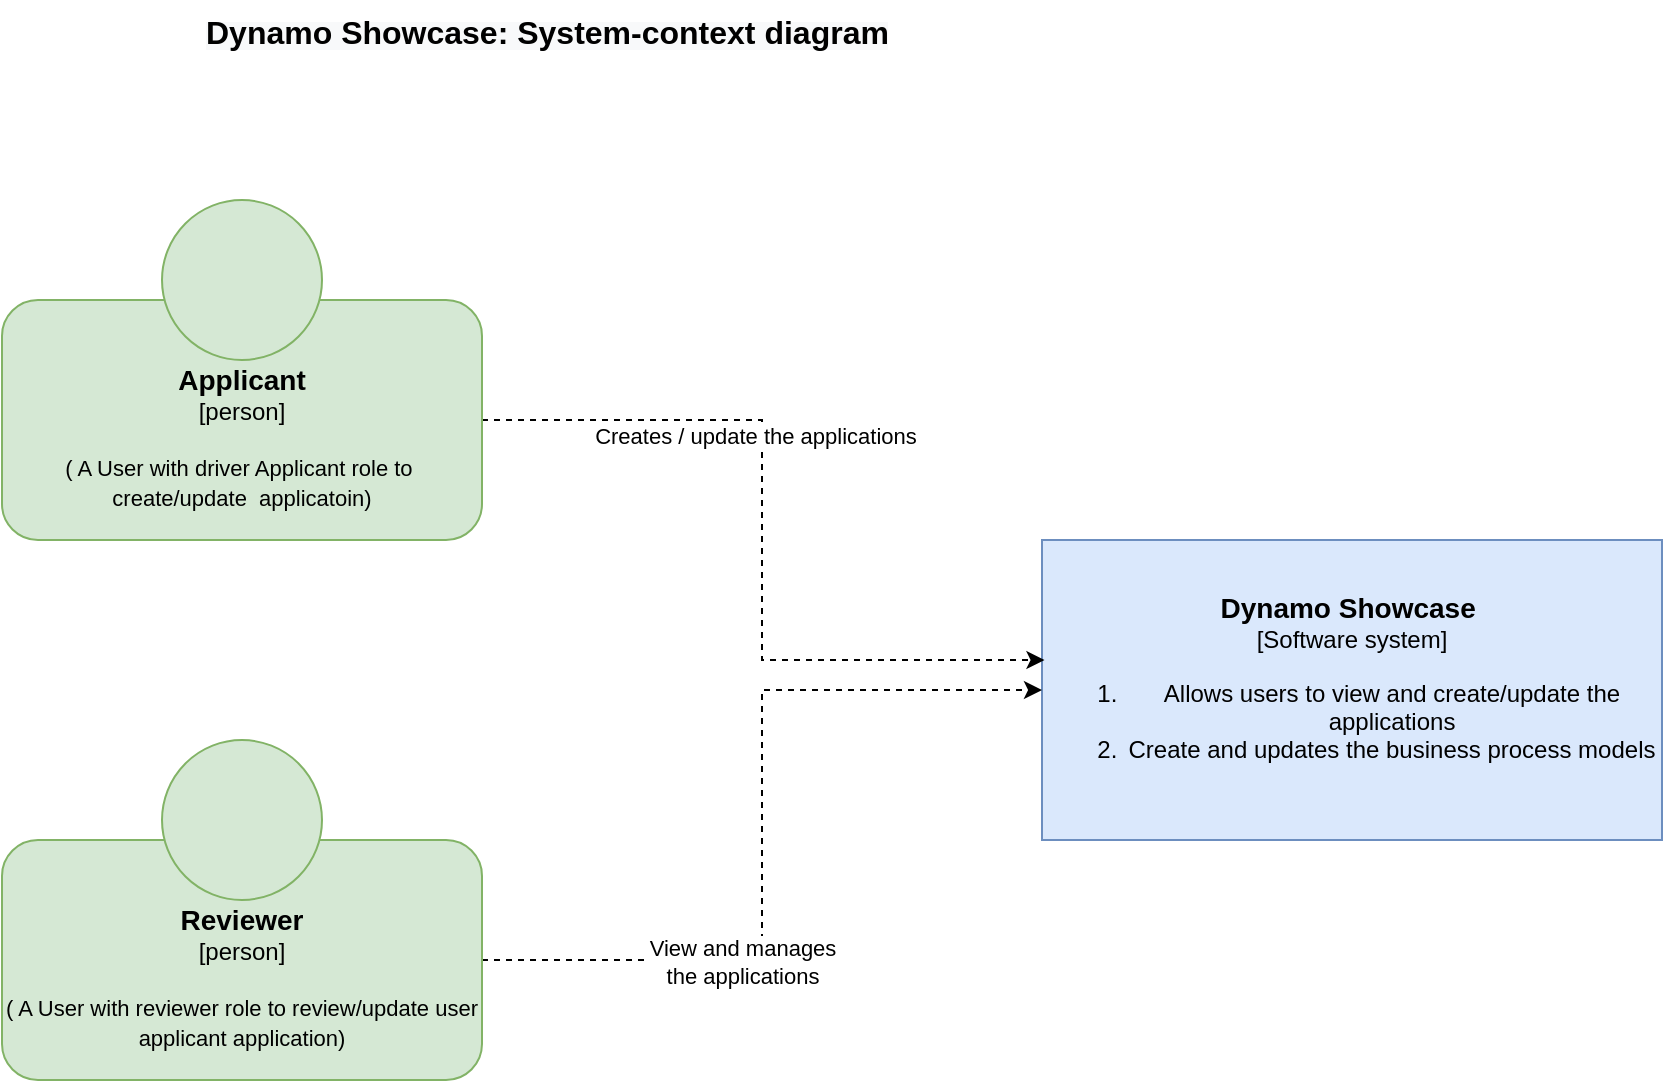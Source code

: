 <mxfile version="20.6.2" type="device" pages="6"><diagram id="1HvfpqggYURUB3akW_wZ" name="System-diagram"><mxGraphModel dx="2193" dy="841" grid="1" gridSize="10" guides="1" tooltips="1" connect="1" arrows="1" fold="1" page="1" pageScale="1" pageWidth="827" pageHeight="1169" math="0" shadow="0"><root><mxCell id="0"/><mxCell id="1" parent="0"/><mxCell id="qRAPQRK_VEBbZso7XaGZ-3" value="&lt;font style=&quot;font-size: 14px;&quot;&gt;&lt;b&gt;Dynamo Showcase&amp;nbsp;&lt;/b&gt;&lt;br&gt;&lt;/font&gt;[Software system]&lt;br&gt;&lt;ol&gt;&lt;li&gt;&lt;span style=&quot;background-color: initial;&quot;&gt;Allows users to view and create/update the applications&lt;/span&gt;&lt;/li&gt;&lt;li&gt;&lt;span style=&quot;background-color: initial;&quot;&gt;Create and updates the business process models&lt;/span&gt;&lt;/li&gt;&lt;/ol&gt;" style="rounded=0;whiteSpace=wrap;html=1;fillColor=#dae8fc;strokeColor=#6c8ebf;" parent="1" vertex="1"><mxGeometry x="280" y="300" width="310" height="150" as="geometry"/></mxCell><mxCell id="qRAPQRK_VEBbZso7XaGZ-5" style="edgeStyle=orthogonalEdgeStyle;rounded=0;orthogonalLoop=1;jettySize=auto;html=1;dashed=1;entryX=0.004;entryY=0.4;entryDx=0;entryDy=0;entryPerimeter=0;" parent="1" source="qRAPQRK_VEBbZso7XaGZ-7" target="qRAPQRK_VEBbZso7XaGZ-3" edge="1"><mxGeometry relative="1" as="geometry"><mxPoint x="130" y="240" as="targetPoint"/></mxGeometry></mxCell><mxCell id="qRAPQRK_VEBbZso7XaGZ-16" value="Creates / update the applications&amp;nbsp;" style="edgeLabel;html=1;align=center;verticalAlign=middle;resizable=0;points=[];" parent="qRAPQRK_VEBbZso7XaGZ-5" vertex="1" connectable="0"><mxGeometry x="-0.263" y="-2" relative="1" as="geometry"><mxPoint as="offset"/></mxGeometry></mxCell><mxCell id="qRAPQRK_VEBbZso7XaGZ-7" value="&lt;b style=&quot;font-size: 14px;&quot;&gt;&lt;br&gt;&lt;/b&gt;&lt;span style=&quot;font-size: 14px;&quot;&gt;&lt;b&gt;Applicant&lt;br&gt;&lt;/b&gt;&lt;/span&gt;[person]&lt;br&gt;&lt;br&gt;&lt;span style=&quot;font-size: 11px;&quot;&gt;( A User with driver Applicant role to&amp;nbsp; create/update&amp;nbsp; applicatoin)&lt;/span&gt;" style="rounded=1;whiteSpace=wrap;html=1;fillColor=#d5e8d4;strokeColor=#82b366;" parent="1" vertex="1"><mxGeometry x="-240" y="180" width="240" height="120" as="geometry"/></mxCell><mxCell id="qRAPQRK_VEBbZso7XaGZ-8" value="" style="ellipse;whiteSpace=wrap;html=1;aspect=fixed;fillColor=#d5e8d4;strokeColor=#82b366;" parent="1" vertex="1"><mxGeometry x="-160" y="130" width="80" height="80" as="geometry"/></mxCell><mxCell id="qRAPQRK_VEBbZso7XaGZ-14" style="edgeStyle=orthogonalEdgeStyle;rounded=0;orthogonalLoop=1;jettySize=auto;html=1;entryX=0;entryY=0.5;entryDx=0;entryDy=0;dashed=1;" parent="1" source="qRAPQRK_VEBbZso7XaGZ-9" target="qRAPQRK_VEBbZso7XaGZ-3" edge="1"><mxGeometry relative="1" as="geometry"/></mxCell><mxCell id="qRAPQRK_VEBbZso7XaGZ-15" value="View and manages&lt;br&gt;the applications" style="edgeLabel;html=1;align=center;verticalAlign=middle;resizable=0;points=[];" parent="qRAPQRK_VEBbZso7XaGZ-14" vertex="1" connectable="0"><mxGeometry x="-0.374" y="-1" relative="1" as="geometry"><mxPoint as="offset"/></mxGeometry></mxCell><mxCell id="qRAPQRK_VEBbZso7XaGZ-9" value="&lt;b style=&quot;font-size: 14px;&quot;&gt;&lt;br&gt;&lt;/b&gt;&lt;span style=&quot;font-size: 14px;&quot;&gt;&lt;b&gt;Reviewer&lt;br&gt;&lt;/b&gt;&lt;/span&gt;[person]&lt;br&gt;&lt;br&gt;&lt;span style=&quot;font-size: 11px;&quot;&gt;( A User with reviewer role to review/update user applicant application)&lt;/span&gt;" style="rounded=1;whiteSpace=wrap;html=1;fillColor=#d5e8d4;strokeColor=#82b366;" parent="1" vertex="1"><mxGeometry x="-240" y="450" width="240" height="120" as="geometry"/></mxCell><mxCell id="qRAPQRK_VEBbZso7XaGZ-10" value="" style="ellipse;whiteSpace=wrap;html=1;aspect=fixed;fillColor=#d5e8d4;strokeColor=#82b366;" parent="1" vertex="1"><mxGeometry x="-160" y="400" width="80" height="80" as="geometry"/></mxCell><mxCell id="W4lFDVPDhul_M1u9X3_A-1" value="&lt;b style=&quot;color: rgb(0, 0, 0); font-family: Helvetica; font-style: normal; font-variant-ligatures: normal; font-variant-caps: normal; letter-spacing: normal; orphans: 2; text-align: center; text-indent: 0px; text-transform: none; widows: 2; word-spacing: 0px; -webkit-text-stroke-width: 0px; background-color: rgb(248, 249, 250); text-decoration-thickness: initial; text-decoration-style: initial; text-decoration-color: initial;&quot;&gt;&lt;font style=&quot;font-size: 16px;&quot;&gt;Dynamo Showcase: System-context diagram&lt;/font&gt;&lt;/b&gt;" style="text;whiteSpace=wrap;html=1;" parent="1" vertex="1"><mxGeometry x="-140" y="30" width="430" height="60" as="geometry"/></mxCell></root></mxGraphModel></diagram><diagram id="5EBDJbtLzBNivyyLdLuU" name="container-diagram"><mxGraphModel dx="2193" dy="841" grid="1" gridSize="10" guides="1" tooltips="1" connect="1" arrows="1" fold="1" page="1" pageScale="1" pageWidth="827" pageHeight="1169" math="0" shadow="0"><root><mxCell id="0"/><mxCell id="1" parent="0"/><mxCell id="cVFx8qyMppqvvj5kJaJN-1" value="" style="rounded=0;whiteSpace=wrap;html=1;dashed=1;fontColor=#3399FF;" parent="1" vertex="1"><mxGeometry x="-271" y="400" width="761" height="690" as="geometry"/></mxCell><mxCell id="sIZOzydOeJjWj06Izv6R-11" style="rounded=0;orthogonalLoop=1;jettySize=auto;html=1;dashed=1;" parent="1" source="sIZOzydOeJjWj06Izv6R-1" target="sIZOzydOeJjWj06Izv6R-10" edge="1"><mxGeometry relative="1" as="geometry"/></mxCell><mxCell id="sIZOzydOeJjWj06Izv6R-1" value="&lt;b style=&quot;font-size: 14px;&quot;&gt;&lt;br&gt;&lt;/b&gt;&lt;span style=&quot;font-size: 14px;&quot;&gt;&lt;b&gt;Applicant&lt;br&gt;&lt;/b&gt;&lt;/span&gt;[person]&lt;br&gt;&lt;br&gt;&lt;span style=&quot;font-size: 11px;&quot;&gt;( A User with driver Applicant role to&amp;nbsp; create/update&amp;nbsp; applicatoin)&lt;/span&gt;" style="rounded=1;whiteSpace=wrap;html=1;fillColor=#d5e8d4;strokeColor=#82b366;" parent="1" vertex="1"><mxGeometry x="-240" y="180" width="240" height="120" as="geometry"/></mxCell><mxCell id="sIZOzydOeJjWj06Izv6R-2" value="" style="ellipse;whiteSpace=wrap;html=1;aspect=fixed;fillColor=#d5e8d4;strokeColor=#82b366;" parent="1" vertex="1"><mxGeometry x="-160" y="130" width="80" height="80" as="geometry"/></mxCell><mxCell id="sIZOzydOeJjWj06Izv6R-12" style="rounded=0;orthogonalLoop=1;jettySize=auto;html=1;dashed=1;" parent="1" source="sIZOzydOeJjWj06Izv6R-7" target="sIZOzydOeJjWj06Izv6R-10" edge="1"><mxGeometry relative="1" as="geometry"/></mxCell><mxCell id="sIZOzydOeJjWj06Izv6R-16" value="Visits dynamo showcase&lt;br style=&quot;border-color: var(--border-color);&quot;&gt;application using [HTTPS]" style="edgeLabel;html=1;align=center;verticalAlign=middle;resizable=0;points=[];" parent="sIZOzydOeJjWj06Izv6R-12" vertex="1" connectable="0"><mxGeometry x="-0.502" y="-3" relative="1" as="geometry"><mxPoint as="offset"/></mxGeometry></mxCell><mxCell id="sIZOzydOeJjWj06Izv6R-7" value="&lt;b style=&quot;font-size: 14px;&quot;&gt;&lt;br&gt;&lt;/b&gt;&lt;span style=&quot;font-size: 14px;&quot;&gt;&lt;b&gt;Reviewer&lt;br&gt;&lt;/b&gt;&lt;/span&gt;[person]&lt;br&gt;&lt;br&gt;&lt;span style=&quot;font-size: 11px;&quot;&gt;( A User with reviewer role to review/update user applicant application)&lt;/span&gt;" style="rounded=1;whiteSpace=wrap;html=1;fillColor=#d5e8d4;strokeColor=#82b366;" parent="1" vertex="1"><mxGeometry x="230" y="183" width="240" height="120" as="geometry"/></mxCell><mxCell id="sIZOzydOeJjWj06Izv6R-8" value="" style="ellipse;whiteSpace=wrap;html=1;aspect=fixed;fillColor=#d5e8d4;strokeColor=#82b366;" parent="1" vertex="1"><mxGeometry x="310" y="133" width="80" height="80" as="geometry"/></mxCell><mxCell id="sIZOzydOeJjWj06Izv6R-14" value="Makes API calls to&lt;br&gt;[JSON/HTTPS]" style="edgeStyle=none;rounded=0;orthogonalLoop=1;jettySize=auto;html=1;dashed=1;entryX=0.5;entryY=0;entryDx=0;entryDy=0;" parent="1" source="sIZOzydOeJjWj06Izv6R-10" target="sIZOzydOeJjWj06Izv6R-17" edge="1"><mxGeometry relative="1" as="geometry"><mxPoint x="124.667" y="670" as="targetPoint"/></mxGeometry></mxCell><mxCell id="sIZOzydOeJjWj06Izv6R-10" value="&lt;b&gt;&lt;font style=&quot;font-size: 14px;&quot;&gt;Single Page Application&lt;/font&gt;&lt;/b&gt;&lt;br&gt;&lt;font style=&quot;font-size: 10px;&quot;&gt;&lt;i&gt;[Container: JavaScript + React]&lt;/i&gt;&lt;br&gt;&lt;/font&gt;&lt;i&gt;&lt;font style=&quot;font-size: 11px;&quot;&gt;(Provides all of the application&lt;br&gt;features via web browser)&lt;/font&gt;&lt;/i&gt;" style="rounded=0;whiteSpace=wrap;html=1;fillColor=#dae8fc;strokeColor=#6c8ebf;" parent="1" vertex="1"><mxGeometry x="10" y="460" width="250" height="110" as="geometry"/></mxCell><mxCell id="sIZOzydOeJjWj06Izv6R-15" value="&lt;span style=&quot;border-color: var(--border-color);&quot;&gt;Visits dynamo showcase&lt;br style=&quot;border-color: var(--border-color);&quot;&gt;application using [HTTPS]&lt;/span&gt;" style="edgeLabel;html=1;align=center;verticalAlign=middle;resizable=0;points=[];" parent="1" vertex="1" connectable="0"><mxGeometry x="441" y="259" as="geometry"><mxPoint x="-466" y="85" as="offset"/></mxGeometry></mxCell><mxCell id="sIZOzydOeJjWj06Izv6R-17" value="&lt;font style=&quot;&quot;&gt;&lt;span style=&quot;font-size: 14px;&quot;&gt;&lt;b&gt;API Application&lt;br&gt;&lt;/b&gt;&lt;/span&gt;&lt;i style=&quot;font-size: 10px;&quot;&gt;[Container: Java + spring boot]&lt;/i&gt;&lt;br&gt;&lt;/font&gt;&lt;i&gt;&lt;font style=&quot;font-size: 11px;&quot;&gt;(Provides all of the dynamo showcase application&lt;br&gt;functionality via JSON/HTTPS API )&lt;/font&gt;&lt;/i&gt;" style="rounded=0;whiteSpace=wrap;html=1;fillColor=#dae8fc;strokeColor=#6c8ebf;" parent="1" vertex="1"><mxGeometry x="10" y="669" width="250" height="110" as="geometry"/></mxCell><mxCell id="sIZOzydOeJjWj06Izv6R-21" style="edgeStyle=orthogonalEdgeStyle;rounded=0;orthogonalLoop=1;jettySize=auto;html=1;dashed=1;dashPattern=8 8;fillColor=#dae8fc;strokeColor=#6c8ebf;exitX=0;exitY=0.5;exitDx=0;exitDy=0;" parent="1" source="sIZOzydOeJjWj06Izv6R-17" target="sIZOzydOeJjWj06Izv6R-23" edge="1"><mxGeometry relative="1" as="geometry"><mxPoint x="-20" y="730" as="sourcePoint"/></mxGeometry></mxCell><mxCell id="sIZOzydOeJjWj06Izv6R-22" value="&lt;i&gt;Read from &lt;br&gt;and writes to [TCP]&lt;/i&gt;" style="edgeLabel;html=1;align=center;verticalAlign=middle;resizable=0;points=[];" parent="sIZOzydOeJjWj06Izv6R-21" vertex="1" connectable="0"><mxGeometry x="-0.21" y="-2" relative="1" as="geometry"><mxPoint x="-3" y="10" as="offset"/></mxGeometry></mxCell><mxCell id="sIZOzydOeJjWj06Izv6R-23" value="&lt;font style=&quot;border-color: var(--border-color);&quot;&gt;&lt;span style=&quot;border-color: var(--border-color); font-size: 14px;&quot;&gt;&lt;b&gt;Database&lt;br&gt;&lt;/b&gt;&lt;/span&gt;&lt;i style=&quot;font-size: 10px; border-color: var(--border-color);&quot;&gt;[Container: SQL + PostgreSQL]&lt;/i&gt;&lt;br style=&quot;border-color: var(--border-color);&quot;&gt;&lt;/font&gt;&lt;i style=&quot;border-color: var(--border-color);&quot;&gt;&lt;font style=&quot;border-color: var(--border-color); font-size: 11px;&quot;&gt;(Stores all information in schema and tables)&lt;/font&gt;&lt;/i&gt;" style="shape=cylinder3;whiteSpace=wrap;html=1;boundedLbl=1;backgroundOutline=1;size=15;fillColor=#dae8fc;strokeColor=#6c8ebf;" parent="1" vertex="1"><mxGeometry x="-240" y="790" width="200" height="120" as="geometry"/></mxCell><mxCell id="LCa9O9kcXTY1HVdIRHVV-1" value="&lt;b&gt;&lt;font color=&quot;#3399ff&quot;&gt;Dynamo Showcase&lt;br&gt;[software system]&lt;/font&gt;&lt;br&gt;&lt;/b&gt;" style="text;html=1;strokeColor=none;fillColor=none;align=center;verticalAlign=middle;whiteSpace=wrap;rounded=0;dashed=1;" parent="1" vertex="1"><mxGeometry x="-230" y="1010" width="150" height="30" as="geometry"/></mxCell><mxCell id="m0SNxLg71aYuQ8x_ICBB-1" value="&lt;font style=&quot;font-size: 16px;&quot;&gt;&lt;b style=&quot;text-align: center;&quot;&gt;&lt;font style=&quot;font-size: 16px;&quot;&gt;Dynamo Showcase&lt;/font&gt;&lt;/b&gt;: &lt;b&gt;Component diagram&lt;/b&gt;&lt;/font&gt;" style="text;whiteSpace=wrap;html=1;" parent="1" vertex="1"><mxGeometry x="-760" y="90" width="410" height="40" as="geometry"/></mxCell></root></mxGraphModel></diagram><diagram id="LmldbbCY2R6h7YKR83Fj" name="container-diagram - Camunda"><mxGraphModel dx="1366" dy="841" grid="1" gridSize="10" guides="1" tooltips="1" connect="1" arrows="1" fold="1" page="1" pageScale="1" pageWidth="827" pageHeight="1169" math="0" shadow="0"><root><mxCell id="0"/><mxCell id="1" parent="0"/><mxCell id="1Ur9eIIYG2nOKovBGh5a-1" value="" style="rounded=0;whiteSpace=wrap;html=1;dashed=1;fontColor=#3399FF;" parent="1" vertex="1"><mxGeometry x="70" y="330" width="1190" height="1000" as="geometry"/></mxCell><mxCell id="1Ur9eIIYG2nOKovBGh5a-8" value="&lt;b&gt;&lt;font color=&quot;#3399ff&quot;&gt;Camunda Platform&amp;nbsp;&lt;br&gt;[software system]&lt;/font&gt;&lt;br&gt;&lt;/b&gt;" style="text;html=1;strokeColor=none;fillColor=none;align=center;verticalAlign=middle;whiteSpace=wrap;rounded=0;dashed=1;" parent="1" vertex="1"><mxGeometry x="50" y="1190" width="150" height="30" as="geometry"/></mxCell><object placeholders="1" c4Name="Zeebe" c4Type="Container" c4Technology="e.g. SpringBoot, ElasticSearch, etc." c4Description="Description of container role/responsibility." label="&lt;font style=&quot;font-size: 16px&quot;&gt;&lt;b&gt;%c4Name%&lt;/b&gt;&lt;/font&gt;&lt;div&gt;[%c4Type%: %c4Technology%]&lt;/div&gt;&lt;br&gt;&lt;div&gt;&lt;font style=&quot;font-size: 11px&quot;&gt;&lt;font color=&quot;#E6E6E6&quot;&gt;%c4Description%&lt;/font&gt;&lt;/div&gt;" id="lFmM8lvMKuTvPgkRlEI2-1"><mxCell style="rounded=1;whiteSpace=wrap;html=1;fontSize=11;labelBackgroundColor=none;fillColor=#23A2D9;fontColor=#ffffff;align=center;arcSize=10;strokeColor=#0E7DAD;metaEdit=1;resizable=0;points=[[0.25,0,0],[0.5,0,0],[0.75,0,0],[1,0.25,0],[1,0.5,0],[1,0.75,0],[0.75,1,0],[0.5,1,0],[0.25,1,0],[0,0.75,0],[0,0.5,0],[0,0.25,0]];" parent="1" vertex="1"><mxGeometry x="480" y="380" width="240" height="120" as="geometry"/></mxCell></object><mxCell id="lFmM8lvMKuTvPgkRlEI2-9" value="" style="edgeStyle=orthogonalEdgeStyle;rounded=0;orthogonalLoop=1;jettySize=auto;html=1;" parent="1" source="lFmM8lvMKuTvPgkRlEI2-1" target="lFmM8lvMKuTvPgkRlEI2-2" edge="1"><mxGeometry relative="1" as="geometry"/></mxCell><object placeholders="1" c4Name="Elastic Search" c4Type="Container" c4Technology="eg: ElasticSearch" c4Description="Description of container role/responsibility." label="&lt;font style=&quot;font-size: 16px&quot;&gt;&lt;b&gt;%c4Name%&lt;/b&gt;&lt;/font&gt;&lt;div&gt;[%c4Type%: %c4Technology%]&lt;/div&gt;&lt;br&gt;&lt;div&gt;&lt;font style=&quot;font-size: 11px&quot;&gt;&lt;font color=&quot;#E6E6E6&quot;&gt;%c4Description%&lt;/font&gt;&lt;/div&gt;" id="lFmM8lvMKuTvPgkRlEI2-2"><mxCell style="rounded=1;whiteSpace=wrap;html=1;fontSize=11;labelBackgroundColor=none;fillColor=#23A2D9;fontColor=#ffffff;align=center;arcSize=10;strokeColor=#0E7DAD;metaEdit=1;resizable=0;points=[[0.25,0,0],[0.5,0,0],[0.75,0,0],[1,0.25,0],[1,0.5,0],[1,0.75,0],[0.75,1,0],[0.5,1,0],[0.25,1,0],[0,0.75,0],[0,0.5,0],[0,0.25,0]];" parent="1" vertex="1"><mxGeometry x="480" y="570" width="240" height="120" as="geometry"/></mxCell></object><mxCell id="lFmM8lvMKuTvPgkRlEI2-10" style="edgeStyle=orthogonalEdgeStyle;rounded=0;orthogonalLoop=1;jettySize=auto;html=1;" parent="1" source="lFmM8lvMKuTvPgkRlEI2-3" target="lFmM8lvMKuTvPgkRlEI2-2" edge="1"><mxGeometry relative="1" as="geometry"><Array as="points"><mxPoint x="430" y="810"/><mxPoint x="430" y="630"/></Array></mxGeometry></mxCell><mxCell id="lFmM8lvMKuTvPgkRlEI2-19" style="edgeStyle=orthogonalEdgeStyle;rounded=0;orthogonalLoop=1;jettySize=auto;html=1;dashed=1;" parent="1" source="lFmM8lvMKuTvPgkRlEI2-3" target="lFmM8lvMKuTvPgkRlEI2-7" edge="1"><mxGeometry relative="1" as="geometry"><Array as="points"><mxPoint x="194" y="1010"/><mxPoint x="600" y="1010"/></Array></mxGeometry></mxCell><object placeholders="1" c4Name="Operate" c4Type="Container" c4Technology="Spring Boot" c4Description="Description of container role/responsibility." label="&lt;font style=&quot;font-size: 16px&quot;&gt;&lt;b&gt;%c4Name%&lt;/b&gt;&lt;/font&gt;&lt;div&gt;[%c4Type%: %c4Technology%]&lt;/div&gt;&lt;br&gt;&lt;div&gt;&lt;font style=&quot;font-size: 11px&quot;&gt;&lt;font color=&quot;#E6E6E6&quot;&gt;%c4Description%&lt;/font&gt;&lt;/div&gt;" id="lFmM8lvMKuTvPgkRlEI2-3"><mxCell style="rounded=1;whiteSpace=wrap;html=1;fontSize=11;labelBackgroundColor=none;fillColor=#23A2D9;fontColor=#ffffff;align=center;arcSize=10;strokeColor=#0E7DAD;metaEdit=1;resizable=0;points=[[0.25,0,0],[0.5,0,0],[0.75,0,0],[1,0.25,0],[1,0.5,0],[1,0.75,0],[0.75,1,0],[0.5,1,0],[0.25,1,0],[0,0.75,0],[0,0.5,0],[0,0.25,0]];" parent="1" vertex="1"><mxGeometry x="74" y="750" width="240" height="120" as="geometry"/></mxCell></object><mxCell id="lFmM8lvMKuTvPgkRlEI2-11" value="" style="edgeStyle=orthogonalEdgeStyle;rounded=0;orthogonalLoop=1;jettySize=auto;html=1;" parent="1" source="lFmM8lvMKuTvPgkRlEI2-4" target="lFmM8lvMKuTvPgkRlEI2-2" edge="1"><mxGeometry relative="1" as="geometry"/></mxCell><mxCell id="lFmM8lvMKuTvPgkRlEI2-21" style="edgeStyle=orthogonalEdgeStyle;rounded=0;orthogonalLoop=1;jettySize=auto;html=1;dashed=1;" parent="1" source="lFmM8lvMKuTvPgkRlEI2-4" target="lFmM8lvMKuTvPgkRlEI2-7" edge="1"><mxGeometry relative="1" as="geometry"/></mxCell><object placeholders="1" c4Name="Tasklist" c4Type="Container" c4Technology="Spring Boot" c4Description="Description of container role/responsibility." label="&lt;font style=&quot;font-size: 16px&quot;&gt;&lt;b&gt;%c4Name%&lt;/b&gt;&lt;/font&gt;&lt;div&gt;[%c4Type%: %c4Technology%]&lt;/div&gt;&lt;br&gt;&lt;div&gt;&lt;font style=&quot;font-size: 11px&quot;&gt;&lt;font color=&quot;#E6E6E6&quot;&gt;%c4Description%&lt;/font&gt;&lt;/div&gt;" id="lFmM8lvMKuTvPgkRlEI2-4"><mxCell style="rounded=1;whiteSpace=wrap;html=1;fontSize=11;labelBackgroundColor=none;fillColor=#23A2D9;fontColor=#ffffff;align=center;arcSize=10;strokeColor=#0E7DAD;metaEdit=1;resizable=0;points=[[0.25,0,0],[0.5,0,0],[0.75,0,0],[1,0.25,0],[1,0.5,0],[1,0.75,0],[0.75,1,0],[0.5,1,0],[0.25,1,0],[0,0.75,0],[0,0.5,0],[0,0.25,0]];" parent="1" vertex="1"><mxGeometry x="480" y="750" width="240" height="120" as="geometry"/></mxCell></object><mxCell id="lFmM8lvMKuTvPgkRlEI2-12" style="edgeStyle=orthogonalEdgeStyle;rounded=0;orthogonalLoop=1;jettySize=auto;html=1;entryX=1;entryY=0.5;entryDx=0;entryDy=0;entryPerimeter=0;" parent="1" source="lFmM8lvMKuTvPgkRlEI2-5" target="lFmM8lvMKuTvPgkRlEI2-2" edge="1"><mxGeometry relative="1" as="geometry"/></mxCell><mxCell id="lFmM8lvMKuTvPgkRlEI2-25" style="edgeStyle=orthogonalEdgeStyle;rounded=0;orthogonalLoop=1;jettySize=auto;html=1;dashed=1;" parent="1" source="lFmM8lvMKuTvPgkRlEI2-5" target="lFmM8lvMKuTvPgkRlEI2-7" edge="1"><mxGeometry relative="1" as="geometry"><mxPoint x="600" y="1040" as="targetPoint"/><Array as="points"><mxPoint x="1030" y="1010"/><mxPoint x="600" y="1010"/></Array></mxGeometry></mxCell><object placeholders="1" c4Name="Optimize" c4Type="Container" c4Technology="Spring Boot" c4Description="Description of container role/responsibility." label="&lt;font style=&quot;font-size: 16px&quot;&gt;&lt;b&gt;%c4Name%&lt;/b&gt;&lt;/font&gt;&lt;div&gt;[%c4Type%: %c4Technology%]&lt;/div&gt;&lt;br&gt;&lt;div&gt;&lt;font style=&quot;font-size: 11px&quot;&gt;&lt;font color=&quot;#E6E6E6&quot;&gt;%c4Description%&lt;/font&gt;&lt;/div&gt;" id="lFmM8lvMKuTvPgkRlEI2-5"><mxCell style="rounded=1;whiteSpace=wrap;html=1;fontSize=11;labelBackgroundColor=none;fillColor=#23A2D9;fontColor=#ffffff;align=center;arcSize=10;strokeColor=#0E7DAD;metaEdit=1;resizable=0;points=[[0.25,0,0],[0.5,0,0],[0.75,0,0],[1,0.25,0],[1,0.5,0],[1,0.75,0],[0.75,1,0],[0.5,1,0],[0.25,1,0],[0,0.75,0],[0,0.5,0],[0,0.25,0]];" parent="1" vertex="1"><mxGeometry x="910" y="750" width="240" height="120" as="geometry"/></mxCell></object><mxCell id="lFmM8lvMKuTvPgkRlEI2-18" value="" style="edgeStyle=orthogonalEdgeStyle;rounded=0;orthogonalLoop=1;jettySize=auto;html=1;dashed=1;" parent="1" source="lFmM8lvMKuTvPgkRlEI2-6" target="lFmM8lvMKuTvPgkRlEI2-7" edge="1"><mxGeometry relative="1" as="geometry"/></mxCell><object placeholders="1" c4Name="Identity" c4Type="Container" c4Technology="spring Boot,Keycloak" c4Description="Description of container role/responsibility." label="&lt;font style=&quot;font-size: 16px&quot;&gt;&lt;b&gt;%c4Name%&lt;/b&gt;&lt;/font&gt;&lt;div&gt;[%c4Type%: %c4Technology%]&lt;/div&gt;&lt;br&gt;&lt;div&gt;&lt;font style=&quot;font-size: 11px&quot;&gt;&lt;font color=&quot;#E6E6E6&quot;&gt;%c4Description%&lt;/font&gt;&lt;/div&gt;" id="lFmM8lvMKuTvPgkRlEI2-6"><mxCell style="rounded=1;whiteSpace=wrap;html=1;fontSize=11;labelBackgroundColor=none;fillColor=#23A2D9;fontColor=#ffffff;align=center;arcSize=10;strokeColor=#0E7DAD;metaEdit=1;resizable=0;points=[[0.25,0,0],[0.5,0,0],[0.75,0,0],[1,0.25,0],[1,0.5,0],[1,0.75,0],[0.75,1,0],[0.5,1,0],[0.25,1,0],[0,0.75,0],[0,0.5,0],[0,0.25,0]];" parent="1" vertex="1"><mxGeometry x="180" y="1110" width="240" height="120" as="geometry"/></mxCell></object><mxCell id="lFmM8lvMKuTvPgkRlEI2-16" style="edgeStyle=orthogonalEdgeStyle;rounded=0;orthogonalLoop=1;jettySize=auto;html=1;dashed=1;" parent="1" source="lFmM8lvMKuTvPgkRlEI2-7" target="lFmM8lvMKuTvPgkRlEI2-15" edge="1"><mxGeometry relative="1" as="geometry"><Array as="points"><mxPoint x="800" y="1170"/><mxPoint x="800" y="1140"/></Array></mxGeometry></mxCell><object placeholders="1" c4Name="Keycloak" c4Type="Container" c4Technology="e.g. SpringBoot, ElasticSearch, etc." c4Description="Description of container role/responsibility." label="&lt;font style=&quot;font-size: 16px&quot;&gt;&lt;b&gt;%c4Name%&lt;/b&gt;&lt;/font&gt;&lt;div&gt;[%c4Type%: %c4Technology%]&lt;/div&gt;&lt;br&gt;&lt;div&gt;&lt;font style=&quot;font-size: 11px&quot;&gt;&lt;font color=&quot;#E6E6E6&quot;&gt;%c4Description%&lt;/font&gt;&lt;/div&gt;" id="lFmM8lvMKuTvPgkRlEI2-7"><mxCell style="rounded=1;whiteSpace=wrap;html=1;fontSize=11;labelBackgroundColor=none;fillColor=#23A2D9;fontColor=#ffffff;align=center;arcSize=10;strokeColor=#0E7DAD;metaEdit=1;resizable=0;points=[[0.25,0,0],[0.5,0,0],[0.75,0,0],[1,0.25,0],[1,0.5,0],[1,0.75,0],[0.75,1,0],[0.5,1,0],[0.25,1,0],[0,0.75,0],[0,0.5,0],[0,0.25,0]];" parent="1" vertex="1"><mxGeometry x="480" y="1110" width="240" height="120" as="geometry"/></mxCell></object><object placeholders="1" c4Type="keycloak Postgres" c4Container="Container" c4Technology="Postgres" c4Description="Description of storage type container role/responsibility." label="&lt;font style=&quot;font-size: 16px&quot;&gt;&lt;b&gt;%c4Type%&lt;/b&gt;&lt;/font&gt;&lt;div&gt;[%c4Container%:&amp;nbsp;%c4Technology%]&lt;/div&gt;&lt;br&gt;&lt;div&gt;&lt;font style=&quot;font-size: 11px&quot;&gt;&lt;font color=&quot;#E6E6E6&quot;&gt;%c4Description%&lt;/font&gt;&lt;/div&gt;" id="lFmM8lvMKuTvPgkRlEI2-15"><mxCell style="shape=cylinder3;size=15;whiteSpace=wrap;html=1;boundedLbl=1;rounded=0;labelBackgroundColor=none;fillColor=#23A2D9;fontSize=12;fontColor=#ffffff;align=center;strokeColor=#0E7DAD;metaEdit=1;points=[[0.5,0,0],[1,0.25,0],[1,0.5,0],[1,0.75,0],[0.5,1,0],[0,0.75,0],[0,0.5,0],[0,0.25,0]];resizable=0;" parent="1" vertex="1"><mxGeometry x="880" y="1080" width="240" height="120" as="geometry"/></mxCell></object></root></mxGraphModel></diagram><diagram id="-GjvCcMXrvFlfAiUvEF2" name="component-diagram"><mxGraphModel dx="1607" dy="989" grid="1" gridSize="10" guides="1" tooltips="1" connect="1" arrows="1" fold="1" page="1" pageScale="1" pageWidth="827" pageHeight="1169" math="0" shadow="0"><root><mxCell id="0"/><mxCell id="1" parent="0"/><mxCell id="8kIk8alEfoR68LGkcAUY-2" value="" style="rounded=0;whiteSpace=wrap;html=1;dashed=1;fontColor=#3399FF;" parent="1" vertex="1"><mxGeometry x="140" y="310" width="1290" height="980" as="geometry"/></mxCell><mxCell id="98XlKiCWfhImHC5MVRIb-2" value="" style="edgeStyle=none;rounded=0;orthogonalLoop=1;jettySize=auto;html=1;dashed=1;fontColor=#3399FF;exitX=0.5;exitY=1;exitDx=0;exitDy=0;" parent="1" source="8kIk8alEfoR68LGkcAUY-1" target="8oyX9muJpqVUKg5JuvBj-1" edge="1"><mxGeometry relative="1" as="geometry"><mxPoint x="400" y="180" as="sourcePoint"/><mxPoint x="650" y="330" as="targetPoint"/></mxGeometry></mxCell><mxCell id="8kIk8alEfoR68LGkcAUY-1" value="&lt;b&gt;&lt;font style=&quot;font-size: 14px;&quot;&gt;Single Page Application&lt;/font&gt;&lt;/b&gt;&lt;br&gt;&lt;font style=&quot;font-size: 10px;&quot;&gt;&lt;i&gt;[Container: JavaScript + React]&lt;/i&gt;&lt;br&gt;&lt;/font&gt;&lt;i&gt;&lt;font style=&quot;font-size: 11px;&quot;&gt;(Provides all of the application&lt;br&gt;features via web browser)&lt;/font&gt;&lt;/i&gt;" style="rounded=0;whiteSpace=wrap;html=1;fillColor=#dae8fc;strokeColor=#6c8ebf;" parent="1" vertex="1"><mxGeometry x="625" y="80" width="250" height="110" as="geometry"/></mxCell><mxCell id="98XlKiCWfhImHC5MVRIb-7" style="edgeStyle=none;rounded=0;orthogonalLoop=1;jettySize=auto;html=1;entryX=0.75;entryY=0;entryDx=0;entryDy=0;dashed=1;fontColor=#3399FF;" parent="1" source="8oyX9muJpqVUKg5JuvBj-1" target="98XlKiCWfhImHC5MVRIb-4" edge="1"><mxGeometry relative="1" as="geometry"/></mxCell><mxCell id="98XlKiCWfhImHC5MVRIb-8" style="edgeStyle=none;rounded=0;orthogonalLoop=1;jettySize=auto;html=1;dashed=1;fontColor=#3399FF;" parent="1" source="8oyX9muJpqVUKg5JuvBj-1" target="98XlKiCWfhImHC5MVRIb-5" edge="1"><mxGeometry relative="1" as="geometry"/></mxCell><mxCell id="8oyX9muJpqVUKg5JuvBj-1" value="&lt;font style=&quot;&quot;&gt;&lt;span style=&quot;font-size: 14px;&quot;&gt;&lt;b&gt;Bootstrap Application&lt;br&gt;&lt;/b&gt;&lt;/span&gt;[Component&amp;nbsp;: Spring application]&lt;br style=&quot;border-color: var(--border-color);&quot;&gt;&lt;/font&gt;&lt;font style=&quot;font-size: 12px;&quot;&gt;&lt;br&gt;Bootstraps BFFs and libraries&lt;br&gt;into a single application&lt;/font&gt;" style="rounded=0;whiteSpace=wrap;html=1;fillColor=#fad9d5;strokeColor=#ae4132;" parent="1" vertex="1"><mxGeometry x="630" y="340" width="240" height="110" as="geometry"/></mxCell><mxCell id="98XlKiCWfhImHC5MVRIb-1" value="&lt;font style=&quot;border-color: var(--border-color);&quot;&gt;&lt;span style=&quot;border-color: var(--border-color); font-size: 14px;&quot;&gt;&lt;b&gt;Database&lt;br&gt;&lt;/b&gt;&lt;/span&gt;&lt;i style=&quot;font-size: 10px; border-color: var(--border-color);&quot;&gt;[Container: SQL + PostgreSQL]&lt;/i&gt;&lt;br style=&quot;border-color: var(--border-color);&quot;&gt;&lt;/font&gt;&lt;i style=&quot;border-color: var(--border-color);&quot;&gt;&lt;font style=&quot;border-color: var(--border-color); font-size: 11px;&quot;&gt;(Stores all information in schema and tables)&lt;/font&gt;&lt;/i&gt;" style="shape=cylinder3;whiteSpace=wrap;html=1;boundedLbl=1;backgroundOutline=1;size=15;fillColor=#dae8fc;strokeColor=#6c8ebf;" parent="1" vertex="1"><mxGeometry x="730" y="1420" width="200" height="120" as="geometry"/></mxCell><mxCell id="98XlKiCWfhImHC5MVRIb-3" value="Makes API calls to" style="edgeLabel;html=1;align=center;verticalAlign=middle;resizable=0;points=[];" parent="1" vertex="1" connectable="0"><mxGeometry x="740" y="230" as="geometry"/></mxCell><mxCell id="98XlKiCWfhImHC5MVRIb-4" value="&lt;font style=&quot;&quot;&gt;&lt;font style=&quot;border-color: var(--border-color);&quot;&gt;&lt;span style=&quot;border-color: var(--border-color);&quot;&gt;&lt;span style=&quot;font-size: 14px;&quot;&gt;&lt;b&gt;Applicant Application Controller&lt;br&gt;&lt;/b&gt;&lt;/span&gt;[Component: Java Library]&lt;br&gt;&lt;/span&gt;&lt;br style=&quot;border-color: var(--border-color);&quot;&gt;&lt;/font&gt;&lt;span style=&quot;border-color: var(--border-color);&quot;&gt;&lt;font style=&quot;border-color: var(--border-color); font-size: 12px;&quot;&gt;Exposes endpoints for &lt;br&gt;applicant web application&lt;/font&gt;&lt;/span&gt;&lt;br&gt;&lt;/font&gt;" style="rounded=0;whiteSpace=wrap;html=1;fillColor=#f8cecc;strokeColor=#b85450;" parent="1" vertex="1"><mxGeometry x="294" y="450" width="240" height="110" as="geometry"/></mxCell><mxCell id="98XlKiCWfhImHC5MVRIb-5" value="&lt;font style=&quot;&quot;&gt;&lt;font style=&quot;border-color: var(--border-color);&quot;&gt;&lt;span style=&quot;border-color: var(--border-color);&quot;&gt;&lt;span style=&quot;font-size: 14px;&quot;&gt;&lt;b&gt;Reviewer Application Controller&lt;br&gt;&lt;/b&gt;&lt;/span&gt;[Component: Java Library]&lt;br&gt;&lt;/span&gt;&lt;br style=&quot;border-color: var(--border-color);&quot;&gt;&lt;/font&gt;&lt;span style=&quot;border-color: var(--border-color);&quot;&gt;&lt;font style=&quot;border-color: var(--border-color); font-size: 12px;&quot;&gt;Exposes endpoints for &lt;br&gt;reviewer web application&lt;/font&gt;&lt;/span&gt;&lt;br&gt;&lt;/font&gt;" style="rounded=0;whiteSpace=wrap;html=1;fillColor=#f8cecc;strokeColor=#b85450;" parent="1" vertex="1"><mxGeometry x="1001" y="430" width="240" height="110" as="geometry"/></mxCell><mxCell id="98XlKiCWfhImHC5MVRIb-9" value="" style="rounded=0;whiteSpace=wrap;html=1;dashed=1;fillColor=#f5f5f5;strokeColor=#666666;fontColor=#333333;" parent="1" vertex="1"><mxGeometry x="180" y="930" width="1233.5" height="200" as="geometry"/></mxCell><mxCell id="DlomSQMESyEpCcLnI9vu-13" style="edgeStyle=orthogonalEdgeStyle;rounded=0;orthogonalLoop=1;jettySize=auto;html=1;dashed=1;entryX=0.5;entryY=0;entryDx=0;entryDy=0;entryPerimeter=0;" parent="1" source="98XlKiCWfhImHC5MVRIb-10" target="98XlKiCWfhImHC5MVRIb-1" edge="1"><mxGeometry relative="1" as="geometry"><mxPoint x="830" y="1245" as="targetPoint"/><Array as="points"><mxPoint x="328" y="1200"/><mxPoint x="830" y="1200"/></Array></mxGeometry></mxCell><mxCell id="98XlKiCWfhImHC5MVRIb-10" value="&lt;b&gt;ApplicationService&lt;br&gt;&lt;/b&gt;&lt;i style=&quot;font-size: 10px;&quot;&gt;[Component: Spring Bean]&lt;/i&gt;&lt;br&gt;&lt;i&gt;&lt;font style=&quot;font-size: 11px;&quot;&gt;(Provides functionalities related to application management like create, update,&lt;br&gt;&amp;nbsp;retrieve, delete, etc,.)&lt;/font&gt;&lt;/i&gt;" style="rounded=0;whiteSpace=wrap;html=1;dashed=1;fillColor=#e1d5e7;strokeColor=#9673a6;" parent="1" vertex="1"><mxGeometry x="220" y="960" width="230" height="110" as="geometry"/></mxCell><mxCell id="DlomSQMESyEpCcLnI9vu-10" style="edgeStyle=orthogonalEdgeStyle;rounded=0;orthogonalLoop=1;jettySize=auto;html=1;entryX=0.5;entryY=0;entryDx=0;entryDy=0;entryPerimeter=0;dashed=1;" parent="1" source="98XlKiCWfhImHC5MVRIb-11" target="98XlKiCWfhImHC5MVRIb-1" edge="1"><mxGeometry relative="1" as="geometry"><Array as="points"><mxPoint x="585" y="1180"/><mxPoint x="830" y="1180"/></Array></mxGeometry></mxCell><mxCell id="98XlKiCWfhImHC5MVRIb-11" value="&lt;b&gt;ApplicationDocument&lt;br&gt;MapService&lt;br&gt;&lt;/b&gt;&lt;i style=&quot;font-size: 10px;&quot;&gt;[Component: Spring Bean]&lt;/i&gt;&lt;br&gt;&lt;i&gt;&lt;font style=&quot;font-size: 11px;&quot;&gt;(Provides functionalities related to customer management like create, update,&lt;br&gt;&amp;nbsp;retrieve, delete, etc,.)&lt;/font&gt;&lt;/i&gt;&lt;b&gt;&lt;br&gt;&lt;/b&gt;" style="rounded=0;whiteSpace=wrap;html=1;dashed=1;fillColor=#e1d5e7;strokeColor=#9673a6;" parent="1" vertex="1"><mxGeometry x="480" y="960" width="190" height="110" as="geometry"/></mxCell><mxCell id="98XlKiCWfhImHC5MVRIb-17" style="edgeStyle=orthogonalEdgeStyle;rounded=0;orthogonalLoop=1;jettySize=auto;html=1;entryX=0.5;entryY=0;entryDx=0;entryDy=0;entryPerimeter=0;dashed=1;fontColor=#3399FF;exitX=0.5;exitY=1;exitDx=0;exitDy=0;" parent="1" source="98XlKiCWfhImHC5MVRIb-12" target="98XlKiCWfhImHC5MVRIb-1" edge="1"><mxGeometry relative="1" as="geometry"><Array as="points"><mxPoint x="830" y="1090"/><mxPoint x="830" y="1090"/></Array></mxGeometry></mxCell><mxCell id="DlomSQMESyEpCcLnI9vu-14" value="&lt;i style=&quot;font-size: 14px; background-color: rgb(248, 249, 250);&quot;&gt;Reads from and Writes to&lt;/i&gt;" style="edgeLabel;html=1;align=center;verticalAlign=middle;resizable=0;points=[];" parent="98XlKiCWfhImHC5MVRIb-17" vertex="1" connectable="0"><mxGeometry x="0.229" y="2" relative="1" as="geometry"><mxPoint as="offset"/></mxGeometry></mxCell><mxCell id="98XlKiCWfhImHC5MVRIb-12" value="&lt;b&gt;FormReviewDetail&lt;br&gt;Service&lt;br&gt;&lt;/b&gt;&lt;i style=&quot;font-size: 10px;&quot;&gt;[Component: Spring Bean]&lt;/i&gt;&lt;br&gt;&lt;i&gt;&lt;font style=&quot;font-size: 11px;&quot;&gt;(Provides functionalities related to customer management like create, update,&lt;br&gt;&amp;nbsp;retrieve, delete, etc,.)&lt;/font&gt;&lt;/i&gt;&lt;b&gt;&lt;br&gt;&lt;/b&gt;" style="rounded=0;whiteSpace=wrap;html=1;dashed=1;fillColor=#e1d5e7;strokeColor=#9673a6;" parent="1" vertex="1"><mxGeometry x="710" y="960" width="220" height="100" as="geometry"/></mxCell><mxCell id="98XlKiCWfhImHC5MVRIb-18" style="edgeStyle=orthogonalEdgeStyle;rounded=0;orthogonalLoop=1;jettySize=auto;html=1;dashed=1;fontColor=#3399FF;" parent="1" source="98XlKiCWfhImHC5MVRIb-13" target="98XlKiCWfhImHC5MVRIb-1" edge="1"><mxGeometry relative="1" as="geometry"><Array as="points"><mxPoint x="1090" y="1180"/><mxPoint x="830" y="1180"/></Array></mxGeometry></mxCell><mxCell id="98XlKiCWfhImHC5MVRIb-13" value="&lt;b&gt;UserDetailsSerivce&lt;br&gt;&lt;/b&gt;&lt;i style=&quot;font-size: 10px;&quot;&gt;[Component: Spring Bean]&lt;/i&gt;&lt;br&gt;&lt;i&gt;&lt;font style=&quot;font-size: 11px;&quot;&gt;(Provides functionalities related to customer management like create, update,&lt;br&gt;&amp;nbsp;retrieve, delete, etc,.)&lt;/font&gt;&lt;/i&gt;&lt;b&gt;&lt;br&gt;&lt;/b&gt;" style="rounded=0;whiteSpace=wrap;html=1;dashed=1;fillColor=#e1d5e7;strokeColor=#9673a6;" parent="1" vertex="1"><mxGeometry x="960" y="960" width="200" height="100" as="geometry"/></mxCell><mxCell id="DlomSQMESyEpCcLnI9vu-7" style="edgeStyle=orthogonalEdgeStyle;rounded=0;orthogonalLoop=1;jettySize=auto;html=1;entryX=0.5;entryY=0;entryDx=0;entryDy=0;entryPerimeter=0;dashed=1;" parent="1" source="98XlKiCWfhImHC5MVRIb-14" target="98XlKiCWfhImHC5MVRIb-1" edge="1"><mxGeometry relative="1" as="geometry"><Array as="points"><mxPoint x="1290" y="1200"/><mxPoint x="830" y="1200"/></Array></mxGeometry></mxCell><mxCell id="98XlKiCWfhImHC5MVRIb-14" value="&lt;b&gt;FormSubmission&lt;br&gt;Service&lt;br&gt;&lt;/b&gt;&lt;i style=&quot;font-size: 10px;&quot;&gt;[Component: Spring Bean]&lt;/i&gt;&lt;br&gt;&lt;i&gt;&lt;font style=&quot;font-size: 11px;&quot;&gt;(Provides functionalities related to customer management like create, update,&lt;br&gt;&amp;nbsp;retrieve, delete, etc,.)&lt;/font&gt;&lt;/i&gt;&lt;b&gt;&lt;br&gt;&lt;/b&gt;" style="rounded=0;whiteSpace=wrap;html=1;dashed=1;fillColor=#e1d5e7;strokeColor=#9673a6;" parent="1" vertex="1"><mxGeometry x="1180" y="960" width="200" height="100" as="geometry"/></mxCell><mxCell id="98XlKiCWfhImHC5MVRIb-20" value="" style="rounded=0;whiteSpace=wrap;html=1;dashed=1;fillColor=#f5f5f5;strokeColor=#666666;gradientColor=#b3b3b3;" parent="1" vertex="1"><mxGeometry x="212.5" y="640" width="1177.5" height="160" as="geometry"/></mxCell><mxCell id="DlomSQMESyEpCcLnI9vu-15" style="edgeStyle=orthogonalEdgeStyle;rounded=0;orthogonalLoop=1;jettySize=auto;html=1;dashed=1;" parent="1" source="DlomSQMESyEpCcLnI9vu-2" target="98XlKiCWfhImHC5MVRIb-10" edge="1"><mxGeometry relative="1" as="geometry"/></mxCell><mxCell id="DlomSQMESyEpCcLnI9vu-16" style="edgeStyle=orthogonalEdgeStyle;rounded=0;orthogonalLoop=1;jettySize=auto;html=1;dashed=1;" parent="1" source="DlomSQMESyEpCcLnI9vu-2" target="98XlKiCWfhImHC5MVRIb-11" edge="1"><mxGeometry relative="1" as="geometry"/></mxCell><mxCell id="DlomSQMESyEpCcLnI9vu-17" style="edgeStyle=orthogonalEdgeStyle;rounded=0;orthogonalLoop=1;jettySize=auto;html=1;dashed=1;" parent="1" source="DlomSQMESyEpCcLnI9vu-2" target="98XlKiCWfhImHC5MVRIb-12" edge="1"><mxGeometry relative="1" as="geometry"><Array as="points"><mxPoint x="405" y="870"/><mxPoint x="830" y="870"/></Array></mxGeometry></mxCell><mxCell id="DlomSQMESyEpCcLnI9vu-18" style="edgeStyle=orthogonalEdgeStyle;rounded=0;orthogonalLoop=1;jettySize=auto;html=1;dashed=1;" parent="1" source="DlomSQMESyEpCcLnI9vu-2" target="98XlKiCWfhImHC5MVRIb-13" edge="1"><mxGeometry relative="1" as="geometry"><Array as="points"><mxPoint x="405" y="870"/><mxPoint x="1060" y="870"/></Array></mxGeometry></mxCell><mxCell id="DlomSQMESyEpCcLnI9vu-19" style="edgeStyle=orthogonalEdgeStyle;rounded=0;orthogonalLoop=1;jettySize=auto;html=1;dashed=1;" parent="1" source="DlomSQMESyEpCcLnI9vu-2" target="98XlKiCWfhImHC5MVRIb-14" edge="1"><mxGeometry relative="1" as="geometry"><Array as="points"><mxPoint x="405" y="870"/><mxPoint x="1280" y="870"/></Array></mxGeometry></mxCell><mxCell id="DlomSQMESyEpCcLnI9vu-2" value="&lt;font style=&quot;&quot;&gt;&lt;font style=&quot;border-color: var(--border-color);&quot;&gt;&lt;span style=&quot;border-color: var(--border-color);&quot;&gt;&lt;span style=&quot;font-size: 14px;&quot;&gt;&lt;b&gt;Applicant Application Service&lt;br&gt;&lt;/b&gt;&lt;/span&gt;[Component: Spring Bean]&lt;br&gt;&lt;/span&gt;&lt;br style=&quot;border-color: var(--border-color);&quot;&gt;&lt;/font&gt;&lt;i&gt;&lt;font style=&quot;font-size: 11px;&quot;&gt;(Aggregates and reduces applicant application data)&lt;/font&gt;&lt;/i&gt;&lt;br&gt;&lt;/font&gt;" style="rounded=0;whiteSpace=wrap;html=1;fillColor=#f8cecc;strokeColor=#b85450;" parent="1" vertex="1"><mxGeometry x="285" y="670" width="240" height="110" as="geometry"/></mxCell><mxCell id="DlomSQMESyEpCcLnI9vu-20" style="edgeStyle=orthogonalEdgeStyle;rounded=0;orthogonalLoop=1;jettySize=auto;html=1;dashed=1;" parent="1" source="DlomSQMESyEpCcLnI9vu-3" target="98XlKiCWfhImHC5MVRIb-12" edge="1"><mxGeometry relative="1" as="geometry"><Array as="points"><mxPoint x="1050" y="870"/><mxPoint x="830" y="870"/></Array></mxGeometry></mxCell><mxCell id="DlomSQMESyEpCcLnI9vu-24" value="Calls Services for specific data&amp;nbsp;" style="edgeLabel;html=1;align=center;verticalAlign=middle;resizable=0;points=[];" parent="DlomSQMESyEpCcLnI9vu-20" vertex="1" connectable="0"><mxGeometry x="0.577" y="-3" relative="1" as="geometry"><mxPoint x="-413" y="-45" as="offset"/></mxGeometry></mxCell><mxCell id="DlomSQMESyEpCcLnI9vu-25" value="Calls Services for specific data&amp;nbsp;" style="edgeLabel;html=1;align=center;verticalAlign=middle;resizable=0;points=[];" parent="DlomSQMESyEpCcLnI9vu-20" vertex="1" connectable="0"><mxGeometry x="0.577" y="-3" relative="1" as="geometry"><mxPoint x="233" y="-45" as="offset"/></mxGeometry></mxCell><mxCell id="DlomSQMESyEpCcLnI9vu-3" value="&lt;font style=&quot;&quot;&gt;&lt;font style=&quot;border-color: var(--border-color);&quot;&gt;&lt;span style=&quot;border-color: var(--border-color);&quot;&gt;&lt;span style=&quot;font-size: 14px;&quot;&gt;&lt;b&gt;Reviewer Application Service&lt;br&gt;&lt;/b&gt;&lt;/span&gt;&lt;/span&gt;[Component: Spring Bean]&lt;br&gt;&lt;/font&gt;&lt;span style=&quot;border-color: var(--border-color);&quot;&gt;&lt;font style=&quot;border-color: var(--border-color); font-size: 12px;&quot;&gt;&lt;br&gt;&lt;/font&gt;&lt;/span&gt;&lt;i&gt;&lt;font style=&quot;font-size: 11px;&quot;&gt;(Aggregates and reduces reviewer application data)&lt;/font&gt;&lt;/i&gt;&lt;br&gt;&lt;/font&gt;" style="rounded=0;whiteSpace=wrap;html=1;fillColor=#f8cecc;strokeColor=#b85450;" parent="1" vertex="1"><mxGeometry x="980" y="670" width="240" height="110" as="geometry"/></mxCell><mxCell id="DlomSQMESyEpCcLnI9vu-4" style="edgeStyle=orthogonalEdgeStyle;rounded=0;orthogonalLoop=1;jettySize=auto;html=1;dashed=1;" parent="1" source="98XlKiCWfhImHC5MVRIb-4" target="DlomSQMESyEpCcLnI9vu-2" edge="1"><mxGeometry relative="1" as="geometry"/></mxCell><mxCell id="DlomSQMESyEpCcLnI9vu-5" style="edgeStyle=orthogonalEdgeStyle;rounded=0;orthogonalLoop=1;jettySize=auto;html=1;dashed=1;" parent="1" source="98XlKiCWfhImHC5MVRIb-5" target="DlomSQMESyEpCcLnI9vu-3" edge="1"><mxGeometry relative="1" as="geometry"/></mxCell><mxCell id="ws6Hb0BtaQRdM_4siNaZ-1" value="&lt;font style=&quot;font-size: 14px;&quot;&gt;&lt;b style=&quot;text-align: center;&quot;&gt;&lt;font style=&quot;font-size: 14px;&quot;&gt;Dynamo Showcase&lt;/font&gt;&lt;/b&gt;:&amp;nbsp;&lt;b style=&quot;&quot;&gt;Component diagram&lt;/b&gt;&lt;/font&gt;" style="text;whiteSpace=wrap;html=1;fontSize=16;" parent="1" vertex="1"><mxGeometry x="100" y="60" width="290" height="40" as="geometry"/></mxCell></root></mxGraphModel></diagram><diagram id="Tz4X8Jn5EWbXx0TmxIvI" name="class-diagram"><mxGraphModel dx="1366" dy="841" grid="1" gridSize="10" guides="1" tooltips="1" connect="1" arrows="1" fold="1" page="1" pageScale="1" pageWidth="827" pageHeight="1169" math="0" shadow="0"><root><mxCell id="0"/><mxCell id="1" parent="0"/><mxCell id="3pjnNAS0q5516vNlvoMg-1" value="application" style="swimlane;fontStyle=0;childLayout=stackLayout;horizontal=1;startSize=26;fillColor=#dae8fc;horizontalStack=0;resizeParent=1;resizeParentMax=0;resizeLast=0;collapsible=1;marginBottom=0;strokeColor=#6c8ebf;" parent="1" vertex="1"><mxGeometry x="208" y="280" width="180" height="182" as="geometry"/></mxCell><mxCell id="3pjnNAS0q5516vNlvoMg-2" value="id&#10;" style="text;strokeColor=none;fillColor=none;align=left;verticalAlign=top;spacingLeft=4;spacingRight=4;overflow=hidden;rotatable=0;points=[[0,0.5],[1,0.5]];portConstraint=eastwest;" parent="3pjnNAS0q5516vNlvoMg-1" vertex="1"><mxGeometry y="26" width="180" height="26" as="geometry"/></mxCell><mxCell id="3pjnNAS0q5516vNlvoMg-3" value="application_id" style="text;strokeColor=none;fillColor=none;align=left;verticalAlign=top;spacingLeft=4;spacingRight=4;overflow=hidden;rotatable=0;points=[[0,0.5],[1,0.5]];portConstraint=eastwest;" parent="3pjnNAS0q5516vNlvoMg-1" vertex="1"><mxGeometry y="52" width="180" height="26" as="geometry"/></mxCell><mxCell id="3pjnNAS0q5516vNlvoMg-4" value="user_id" style="text;strokeColor=none;fillColor=none;align=left;verticalAlign=top;spacingLeft=4;spacingRight=4;overflow=hidden;rotatable=0;points=[[0,0.5],[1,0.5]];portConstraint=eastwest;" parent="3pjnNAS0q5516vNlvoMg-1" vertex="1"><mxGeometry y="78" width="180" height="26" as="geometry"/></mxCell><mxCell id="3pjnNAS0q5516vNlvoMg-5" value="status" style="text;strokeColor=none;fillColor=none;align=left;verticalAlign=top;spacingLeft=4;spacingRight=4;overflow=hidden;rotatable=0;points=[[0,0.5],[1,0.5]];portConstraint=eastwest;" parent="3pjnNAS0q5516vNlvoMg-1" vertex="1"><mxGeometry y="104" width="180" height="26" as="geometry"/></mxCell><mxCell id="3pjnNAS0q5516vNlvoMg-6" value="created_on" style="text;strokeColor=none;fillColor=none;align=left;verticalAlign=top;spacingLeft=4;spacingRight=4;overflow=hidden;rotatable=0;points=[[0,0.5],[1,0.5]];portConstraint=eastwest;" parent="3pjnNAS0q5516vNlvoMg-1" vertex="1"><mxGeometry y="130" width="180" height="26" as="geometry"/></mxCell><mxCell id="3pjnNAS0q5516vNlvoMg-7" value="modified_on" style="text;strokeColor=none;fillColor=none;align=left;verticalAlign=top;spacingLeft=4;spacingRight=4;overflow=hidden;rotatable=0;points=[[0,0.5],[1,0.5]];portConstraint=eastwest;" parent="3pjnNAS0q5516vNlvoMg-1" vertex="1"><mxGeometry y="156" width="180" height="26" as="geometry"/></mxCell><mxCell id="3pjnNAS0q5516vNlvoMg-8" value="form_submission" style="swimlane;fontStyle=0;childLayout=stackLayout;horizontal=1;startSize=26;fillColor=#dae8fc;horizontalStack=0;resizeParent=1;resizeParentMax=0;resizeLast=0;collapsible=1;marginBottom=0;strokeColor=#6c8ebf;" parent="1" vertex="1"><mxGeometry x="468" y="280" width="180" height="234" as="geometry"/></mxCell><mxCell id="3pjnNAS0q5516vNlvoMg-9" value="id&#10;" style="text;strokeColor=none;fillColor=none;align=left;verticalAlign=top;spacingLeft=4;spacingRight=4;overflow=hidden;rotatable=0;points=[[0,0.5],[1,0.5]];portConstraint=eastwest;" parent="3pjnNAS0q5516vNlvoMg-8" vertex="1"><mxGeometry y="26" width="180" height="26" as="geometry"/></mxCell><mxCell id="3pjnNAS0q5516vNlvoMg-10" value="application_id" style="text;strokeColor=none;fillColor=none;align=left;verticalAlign=top;spacingLeft=4;spacingRight=4;overflow=hidden;rotatable=0;points=[[0,0.5],[1,0.5]];portConstraint=eastwest;" parent="3pjnNAS0q5516vNlvoMg-8" vertex="1"><mxGeometry y="52" width="180" height="26" as="geometry"/></mxCell><mxCell id="3pjnNAS0q5516vNlvoMg-11" value="user_id" style="text;strokeColor=none;fillColor=none;align=left;verticalAlign=top;spacingLeft=4;spacingRight=4;overflow=hidden;rotatable=0;points=[[0,0.5],[1,0.5]];portConstraint=eastwest;" parent="3pjnNAS0q5516vNlvoMg-8" vertex="1"><mxGeometry y="78" width="180" height="26" as="geometry"/></mxCell><mxCell id="3pjnNAS0q5516vNlvoMg-12" value="status" style="text;strokeColor=none;fillColor=none;align=left;verticalAlign=top;spacingLeft=4;spacingRight=4;overflow=hidden;rotatable=0;points=[[0,0.5],[1,0.5]];portConstraint=eastwest;" parent="3pjnNAS0q5516vNlvoMg-8" vertex="1"><mxGeometry y="104" width="180" height="26" as="geometry"/></mxCell><mxCell id="3pjnNAS0q5516vNlvoMg-16" value="task_name" style="text;strokeColor=none;fillColor=none;align=left;verticalAlign=top;spacingLeft=4;spacingRight=4;overflow=hidden;rotatable=0;points=[[0,0.5],[1,0.5]];portConstraint=eastwest;" parent="3pjnNAS0q5516vNlvoMg-8" vertex="1"><mxGeometry y="130" width="180" height="26" as="geometry"/></mxCell><mxCell id="3pjnNAS0q5516vNlvoMg-15" value="form_data" style="text;strokeColor=none;fillColor=none;align=left;verticalAlign=top;spacingLeft=4;spacingRight=4;overflow=hidden;rotatable=0;points=[[0,0.5],[1,0.5]];portConstraint=eastwest;" parent="3pjnNAS0q5516vNlvoMg-8" vertex="1"><mxGeometry y="156" width="180" height="26" as="geometry"/></mxCell><mxCell id="3pjnNAS0q5516vNlvoMg-13" value="created_on" style="text;strokeColor=none;fillColor=none;align=left;verticalAlign=top;spacingLeft=4;spacingRight=4;overflow=hidden;rotatable=0;points=[[0,0.5],[1,0.5]];portConstraint=eastwest;" parent="3pjnNAS0q5516vNlvoMg-8" vertex="1"><mxGeometry y="182" width="180" height="26" as="geometry"/></mxCell><mxCell id="3pjnNAS0q5516vNlvoMg-14" value="modified_on" style="text;strokeColor=none;fillColor=none;align=left;verticalAlign=top;spacingLeft=4;spacingRight=4;overflow=hidden;rotatable=0;points=[[0,0.5],[1,0.5]];portConstraint=eastwest;" parent="3pjnNAS0q5516vNlvoMg-8" vertex="1"><mxGeometry y="208" width="180" height="26" as="geometry"/></mxCell><mxCell id="3pjnNAS0q5516vNlvoMg-18" value="user_details" style="swimlane;fontStyle=0;childLayout=stackLayout;horizontal=1;startSize=35;fillColor=#ffe6cc;horizontalStack=0;resizeParent=1;resizeParentMax=0;resizeLast=0;collapsible=1;marginBottom=0;strokeColor=#d79b00;" parent="1" vertex="1"><mxGeometry x="188" y="585" width="180" height="451" as="geometry"/></mxCell><mxCell id="3pjnNAS0q5516vNlvoMg-19" value="id&#10;" style="text;strokeColor=none;fillColor=none;align=left;verticalAlign=top;spacingLeft=4;spacingRight=4;overflow=hidden;rotatable=0;points=[[0,0.5],[1,0.5]];portConstraint=eastwest;" parent="3pjnNAS0q5516vNlvoMg-18" vertex="1"><mxGeometry y="35" width="180" height="26" as="geometry"/></mxCell><mxCell id="3pjnNAS0q5516vNlvoMg-21" value="user_id" style="text;strokeColor=none;fillColor=none;align=left;verticalAlign=top;spacingLeft=4;spacingRight=4;overflow=hidden;rotatable=0;points=[[0,0.5],[1,0.5]];portConstraint=eastwest;" parent="3pjnNAS0q5516vNlvoMg-18" vertex="1"><mxGeometry y="61" width="180" height="26" as="geometry"/></mxCell><mxCell id="3pjnNAS0q5516vNlvoMg-34" value="application_id" style="text;strokeColor=none;fillColor=none;align=left;verticalAlign=top;spacingLeft=4;spacingRight=4;overflow=hidden;rotatable=0;points=[[0,0.5],[1,0.5]];portConstraint=eastwest;" parent="3pjnNAS0q5516vNlvoMg-18" vertex="1"><mxGeometry y="87" width="180" height="26" as="geometry"/></mxCell><mxCell id="3pjnNAS0q5516vNlvoMg-29" value="first_name" style="text;strokeColor=none;fillColor=none;align=left;verticalAlign=top;spacingLeft=4;spacingRight=4;overflow=hidden;rotatable=0;points=[[0,0.5],[1,0.5]];portConstraint=eastwest;" parent="3pjnNAS0q5516vNlvoMg-18" vertex="1"><mxGeometry y="113" width="180" height="26" as="geometry"/></mxCell><mxCell id="3pjnNAS0q5516vNlvoMg-30" value="last_name" style="text;strokeColor=none;fillColor=none;align=left;verticalAlign=top;spacingLeft=4;spacingRight=4;overflow=hidden;rotatable=0;points=[[0,0.5],[1,0.5]];portConstraint=eastwest;" parent="3pjnNAS0q5516vNlvoMg-18" vertex="1"><mxGeometry y="139" width="180" height="26" as="geometry"/></mxCell><mxCell id="3pjnNAS0q5516vNlvoMg-31" value="middle_name" style="text;strokeColor=none;fillColor=none;align=left;verticalAlign=top;spacingLeft=4;spacingRight=4;overflow=hidden;rotatable=0;points=[[0,0.5],[1,0.5]];portConstraint=eastwest;" parent="3pjnNAS0q5516vNlvoMg-18" vertex="1"><mxGeometry y="165" width="180" height="26" as="geometry"/></mxCell><mxCell id="3pjnNAS0q5516vNlvoMg-20" value="email" style="text;strokeColor=none;fillColor=none;align=left;verticalAlign=top;spacingLeft=4;spacingRight=4;overflow=hidden;rotatable=0;points=[[0,0.5],[1,0.5]];portConstraint=eastwest;" parent="3pjnNAS0q5516vNlvoMg-18" vertex="1"><mxGeometry y="191" width="180" height="26" as="geometry"/></mxCell><mxCell id="3pjnNAS0q5516vNlvoMg-35" value="phone_number" style="text;strokeColor=none;fillColor=none;align=left;verticalAlign=top;spacingLeft=4;spacingRight=4;overflow=hidden;rotatable=0;points=[[0,0.5],[1,0.5]];portConstraint=eastwest;" parent="3pjnNAS0q5516vNlvoMg-18" vertex="1"><mxGeometry y="217" width="180" height="26" as="geometry"/></mxCell><mxCell id="3pjnNAS0q5516vNlvoMg-23" value="address_line_1" style="text;strokeColor=none;fillColor=none;align=left;verticalAlign=top;spacingLeft=4;spacingRight=4;overflow=hidden;rotatable=0;points=[[0,0.5],[1,0.5]];portConstraint=eastwest;" parent="3pjnNAS0q5516vNlvoMg-18" vertex="1"><mxGeometry y="243" width="180" height="26" as="geometry"/></mxCell><mxCell id="3pjnNAS0q5516vNlvoMg-32" value="address_line_2" style="text;strokeColor=none;fillColor=none;align=left;verticalAlign=top;spacingLeft=4;spacingRight=4;overflow=hidden;rotatable=0;points=[[0,0.5],[1,0.5]];portConstraint=eastwest;" parent="3pjnNAS0q5516vNlvoMg-18" vertex="1"><mxGeometry y="269" width="180" height="26" as="geometry"/></mxCell><mxCell id="3pjnNAS0q5516vNlvoMg-27" value="state" style="text;strokeColor=none;fillColor=none;align=left;verticalAlign=top;spacingLeft=4;spacingRight=4;overflow=hidden;rotatable=0;points=[[0,0.5],[1,0.5]];portConstraint=eastwest;" parent="3pjnNAS0q5516vNlvoMg-18" vertex="1"><mxGeometry y="295" width="180" height="26" as="geometry"/></mxCell><mxCell id="3pjnNAS0q5516vNlvoMg-28" value="city" style="text;strokeColor=none;fillColor=none;align=left;verticalAlign=top;spacingLeft=4;spacingRight=4;overflow=hidden;rotatable=0;points=[[0,0.5],[1,0.5]];portConstraint=eastwest;" parent="3pjnNAS0q5516vNlvoMg-18" vertex="1"><mxGeometry y="321" width="180" height="26" as="geometry"/></mxCell><mxCell id="3pjnNAS0q5516vNlvoMg-33" value="zip_code" style="text;strokeColor=none;fillColor=none;align=left;verticalAlign=top;spacingLeft=4;spacingRight=4;overflow=hidden;rotatable=0;points=[[0,0.5],[1,0.5]];portConstraint=eastwest;" parent="3pjnNAS0q5516vNlvoMg-18" vertex="1"><mxGeometry y="347" width="180" height="26" as="geometry"/></mxCell><mxCell id="3pjnNAS0q5516vNlvoMg-22" value="status" style="text;strokeColor=none;fillColor=none;align=left;verticalAlign=top;spacingLeft=4;spacingRight=4;overflow=hidden;rotatable=0;points=[[0,0.5],[1,0.5]];portConstraint=eastwest;" parent="3pjnNAS0q5516vNlvoMg-18" vertex="1"><mxGeometry y="373" width="180" height="26" as="geometry"/></mxCell><mxCell id="3pjnNAS0q5516vNlvoMg-25" value="created_on" style="text;strokeColor=none;fillColor=none;align=left;verticalAlign=top;spacingLeft=4;spacingRight=4;overflow=hidden;rotatable=0;points=[[0,0.5],[1,0.5]];portConstraint=eastwest;" parent="3pjnNAS0q5516vNlvoMg-18" vertex="1"><mxGeometry y="399" width="180" height="26" as="geometry"/></mxCell><mxCell id="3pjnNAS0q5516vNlvoMg-26" value="modified_on" style="text;strokeColor=none;fillColor=none;align=left;verticalAlign=top;spacingLeft=4;spacingRight=4;overflow=hidden;rotatable=0;points=[[0,0.5],[1,0.5]];portConstraint=eastwest;" parent="3pjnNAS0q5516vNlvoMg-18" vertex="1"><mxGeometry y="425" width="180" height="26" as="geometry"/></mxCell><mxCell id="3pjnNAS0q5516vNlvoMg-36" value="form_review_details" style="swimlane;fontStyle=0;childLayout=stackLayout;horizontal=1;startSize=26;fillColor=#ffe6cc;horizontalStack=0;resizeParent=1;resizeParentMax=0;resizeLast=0;collapsible=1;marginBottom=0;strokeColor=#d79b00;" parent="1" vertex="1"><mxGeometry x="532" y="585" width="180" height="312" as="geometry"/></mxCell><mxCell id="3pjnNAS0q5516vNlvoMg-37" value="id&#10;" style="text;strokeColor=none;fillColor=none;align=left;verticalAlign=top;spacingLeft=4;spacingRight=4;overflow=hidden;rotatable=0;points=[[0,0.5],[1,0.5]];portConstraint=eastwest;" parent="3pjnNAS0q5516vNlvoMg-36" vertex="1"><mxGeometry y="26" width="180" height="26" as="geometry"/></mxCell><mxCell id="3pjnNAS0q5516vNlvoMg-41" value="application_id" style="text;strokeColor=none;fillColor=none;align=left;verticalAlign=top;spacingLeft=4;spacingRight=4;overflow=hidden;rotatable=0;points=[[0,0.5],[1,0.5]];portConstraint=eastwest;" parent="3pjnNAS0q5516vNlvoMg-36" vertex="1"><mxGeometry y="52" width="180" height="26" as="geometry"/></mxCell><mxCell id="3pjnNAS0q5516vNlvoMg-53" value="task_name" style="text;strokeColor=none;fillColor=none;align=left;verticalAlign=top;spacingLeft=4;spacingRight=4;overflow=hidden;rotatable=0;points=[[0,0.5],[1,0.5]];portConstraint=eastwest;" parent="3pjnNAS0q5516vNlvoMg-36" vertex="1"><mxGeometry y="78" width="180" height="26" as="geometry"/></mxCell><mxCell id="3pjnNAS0q5516vNlvoMg-38" value="reviewer_id" style="text;strokeColor=none;fillColor=none;align=left;verticalAlign=top;spacingLeft=4;spacingRight=4;overflow=hidden;rotatable=0;points=[[0,0.5],[1,0.5]];portConstraint=eastwest;" parent="3pjnNAS0q5516vNlvoMg-36" vertex="1"><mxGeometry y="104" width="180" height="26" as="geometry"/></mxCell><mxCell id="3pjnNAS0q5516vNlvoMg-39" value="reviewer_name" style="text;strokeColor=none;fillColor=none;align=left;verticalAlign=top;spacingLeft=4;spacingRight=4;overflow=hidden;rotatable=0;points=[[0,0.5],[1,0.5]];portConstraint=eastwest;" parent="3pjnNAS0q5516vNlvoMg-36" vertex="1"><mxGeometry y="130" width="180" height="26" as="geometry"/></mxCell><mxCell id="3pjnNAS0q5516vNlvoMg-40" value="reviewer_comments" style="text;strokeColor=none;fillColor=none;align=left;verticalAlign=top;spacingLeft=4;spacingRight=4;overflow=hidden;rotatable=0;points=[[0,0.5],[1,0.5]];portConstraint=eastwest;" parent="3pjnNAS0q5516vNlvoMg-36" vertex="1"><mxGeometry y="156" width="180" height="26" as="geometry"/></mxCell><mxCell id="3pjnNAS0q5516vNlvoMg-55" value="is_data_verified" style="text;strokeColor=none;fillColor=none;align=left;verticalAlign=top;spacingLeft=4;spacingRight=4;overflow=hidden;rotatable=0;points=[[0,0.5],[1,0.5]];portConstraint=eastwest;" parent="3pjnNAS0q5516vNlvoMg-36" vertex="1"><mxGeometry y="182" width="180" height="26" as="geometry"/></mxCell><mxCell id="3pjnNAS0q5516vNlvoMg-50" value="is_provided_data_valid" style="text;strokeColor=none;fillColor=none;align=left;verticalAlign=top;spacingLeft=4;spacingRight=4;overflow=hidden;rotatable=0;points=[[0,0.5],[1,0.5]];portConstraint=eastwest;" parent="3pjnNAS0q5516vNlvoMg-36" vertex="1"><mxGeometry y="208" width="180" height="26" as="geometry"/></mxCell><mxCell id="3pjnNAS0q5516vNlvoMg-54" value="status" style="text;strokeColor=none;fillColor=none;align=left;verticalAlign=top;spacingLeft=4;spacingRight=4;overflow=hidden;rotatable=0;points=[[0,0.5],[1,0.5]];portConstraint=eastwest;" parent="3pjnNAS0q5516vNlvoMg-36" vertex="1"><mxGeometry y="234" width="180" height="26" as="geometry"/></mxCell><mxCell id="3pjnNAS0q5516vNlvoMg-51" value="created_on" style="text;strokeColor=none;fillColor=none;align=left;verticalAlign=top;spacingLeft=4;spacingRight=4;overflow=hidden;rotatable=0;points=[[0,0.5],[1,0.5]];portConstraint=eastwest;" parent="3pjnNAS0q5516vNlvoMg-36" vertex="1"><mxGeometry y="260" width="180" height="26" as="geometry"/></mxCell><mxCell id="3pjnNAS0q5516vNlvoMg-52" value="modified_on" style="text;strokeColor=none;fillColor=none;align=left;verticalAlign=top;spacingLeft=4;spacingRight=4;overflow=hidden;rotatable=0;points=[[0,0.5],[1,0.5]];portConstraint=eastwest;" parent="3pjnNAS0q5516vNlvoMg-36" vertex="1"><mxGeometry y="286" width="180" height="26" as="geometry"/></mxCell><mxCell id="3pjnNAS0q5516vNlvoMg-57" style="edgeStyle=orthogonalEdgeStyle;rounded=0;orthogonalLoop=1;jettySize=auto;html=1;entryX=0;entryY=0.5;entryDx=0;entryDy=0;" parent="1" source="3pjnNAS0q5516vNlvoMg-3" target="3pjnNAS0q5516vNlvoMg-34" edge="1"><mxGeometry relative="1" as="geometry"/></mxCell><mxCell id="3pjnNAS0q5516vNlvoMg-58" value="" style="edgeStyle=orthogonalEdgeStyle;rounded=0;orthogonalLoop=1;jettySize=auto;html=1;entryX=0;entryY=0.5;entryDx=0;entryDy=0;" parent="1" source="3pjnNAS0q5516vNlvoMg-3" target="3pjnNAS0q5516vNlvoMg-10" edge="1"><mxGeometry relative="1" as="geometry"/></mxCell><mxCell id="3pjnNAS0q5516vNlvoMg-59" style="edgeStyle=orthogonalEdgeStyle;rounded=0;orthogonalLoop=1;jettySize=auto;html=1;entryX=0;entryY=0.5;entryDx=0;entryDy=0;" parent="1" source="3pjnNAS0q5516vNlvoMg-3" target="3pjnNAS0q5516vNlvoMg-41" edge="1"><mxGeometry relative="1" as="geometry"><Array as="points"><mxPoint x="438" y="345"/><mxPoint x="438" y="650"/></Array></mxGeometry></mxCell><mxCell id="3pjnNAS0q5516vNlvoMg-60" value="&lt;b style=&quot;font-size: 14px;&quot;&gt;&lt;font style=&quot;font-size: 14px;&quot;&gt;Dynamo - Workflow - Class diagram&lt;/font&gt;&lt;/b&gt;" style="text;html=1;strokeColor=none;fillColor=none;align=center;verticalAlign=middle;whiteSpace=wrap;rounded=0;fontSize=14;" parent="1" vertex="1"><mxGeometry x="380" y="170" width="260" height="30" as="geometry"/></mxCell><mxCell id="3pjnNAS0q5516vNlvoMg-61" value="application_document_map" style="swimlane;fontStyle=0;childLayout=stackLayout;horizontal=1;startSize=26;fillColor=#ffe6cc;horizontalStack=0;resizeParent=1;resizeParentMax=0;resizeLast=0;collapsible=1;marginBottom=0;strokeColor=#d79b00;" parent="1" vertex="1"><mxGeometry x="800" y="585" width="180" height="156" as="geometry"/></mxCell><mxCell id="3pjnNAS0q5516vNlvoMg-62" value="id" style="text;strokeColor=none;fillColor=none;align=left;verticalAlign=top;spacingLeft=4;spacingRight=4;overflow=hidden;rotatable=0;points=[[0,0.5],[1,0.5]];portConstraint=eastwest;" parent="3pjnNAS0q5516vNlvoMg-61" vertex="1"><mxGeometry y="26" width="180" height="26" as="geometry"/></mxCell><mxCell id="3pjnNAS0q5516vNlvoMg-63" value="application_id" style="text;strokeColor=none;fillColor=none;align=left;verticalAlign=top;spacingLeft=4;spacingRight=4;overflow=hidden;rotatable=0;points=[[0,0.5],[1,0.5]];portConstraint=eastwest;" parent="3pjnNAS0q5516vNlvoMg-61" vertex="1"><mxGeometry y="52" width="180" height="26" as="geometry"/></mxCell><mxCell id="3pjnNAS0q5516vNlvoMg-65" value="document_key" style="text;strokeColor=none;fillColor=none;align=left;verticalAlign=top;spacingLeft=4;spacingRight=4;overflow=hidden;rotatable=0;points=[[0,0.5],[1,0.5]];portConstraint=eastwest;" parent="3pjnNAS0q5516vNlvoMg-61" vertex="1"><mxGeometry y="78" width="180" height="26" as="geometry"/></mxCell><mxCell id="3pjnNAS0q5516vNlvoMg-66" value="created_on" style="text;strokeColor=none;fillColor=none;align=left;verticalAlign=top;spacingLeft=4;spacingRight=4;overflow=hidden;rotatable=0;points=[[0,0.5],[1,0.5]];portConstraint=eastwest;" parent="3pjnNAS0q5516vNlvoMg-61" vertex="1"><mxGeometry y="104" width="180" height="26" as="geometry"/></mxCell><mxCell id="3pjnNAS0q5516vNlvoMg-67" value="modified_on" style="text;strokeColor=none;fillColor=none;align=left;verticalAlign=top;spacingLeft=4;spacingRight=4;overflow=hidden;rotatable=0;points=[[0,0.5],[1,0.5]];portConstraint=eastwest;" parent="3pjnNAS0q5516vNlvoMg-61" vertex="1"><mxGeometry y="130" width="180" height="26" as="geometry"/></mxCell><mxCell id="3pjnNAS0q5516vNlvoMg-68" style="edgeStyle=orthogonalEdgeStyle;rounded=0;orthogonalLoop=1;jettySize=auto;html=1;fontSize=15;" parent="1" source="3pjnNAS0q5516vNlvoMg-3" target="3pjnNAS0q5516vNlvoMg-63" edge="1"><mxGeometry relative="1" as="geometry"><Array as="points"><mxPoint x="440" y="345"/><mxPoint x="440" y="570"/><mxPoint x="760" y="570"/><mxPoint x="760" y="650"/></Array></mxGeometry></mxCell></root></mxGraphModel></diagram><diagram id="w2dI9pDxs6SKVeO5EDHm" name="Sequence-diagram"><mxGraphModel dx="1366" dy="841" grid="1" gridSize="10" guides="1" tooltips="1" connect="1" arrows="1" fold="1" page="1" pageScale="1" pageWidth="827" pageHeight="1169" math="0" shadow="0"><root><mxCell id="0"/><mxCell id="1" parent="0"/><mxCell id="8R_dWhHmOIryX8WL4l1x-3" value="Client" style="shape=umlLifeline;perimeter=lifelinePerimeter;whiteSpace=wrap;html=1;container=1;collapsible=0;recursiveResize=0;outlineConnect=0;" parent="1" vertex="1"><mxGeometry x="90" y="120" width="100" height="740" as="geometry"/></mxCell><mxCell id="8R_dWhHmOIryX8WL4l1x-4" value="Application Service" style="shape=umlLifeline;perimeter=lifelinePerimeter;whiteSpace=wrap;html=1;container=1;collapsible=0;recursiveResize=0;outlineConnect=0;" parent="1" vertex="1"><mxGeometry x="660" y="120" width="130" height="740" as="geometry"/></mxCell><mxCell id="8R_dWhHmOIryX8WL4l1x-5" value="Backend WebBFF" style="shape=umlLifeline;perimeter=lifelinePerimeter;whiteSpace=wrap;html=1;container=1;collapsible=0;recursiveResize=0;outlineConnect=0;" parent="1" vertex="1"><mxGeometry x="360" y="120" width="130" height="740" as="geometry"/></mxCell><mxCell id="8R_dWhHmOIryX8WL4l1x-9" value="Request for submit&amp;nbsp;" style="edgeStyle=elbowEdgeStyle;fontSize=12;html=1;endArrow=blockThin;endFill=1;rounded=0;" parent="1" target="8R_dWhHmOIryX8WL4l1x-5" edge="1"><mxGeometry x="-0.086" y="-20" width="160" relative="1" as="geometry"><mxPoint x="140" y="230" as="sourcePoint"/><mxPoint x="80" y="230" as="targetPoint"/><Array as="points"><mxPoint x="380" y="230"/></Array><mxPoint as="offset"/></mxGeometry></mxCell><mxCell id="8R_dWhHmOIryX8WL4l1x-10" value="Retrieve application current task" style="edgeStyle=orthogonalEdgeStyle;fontSize=12;html=1;endArrow=blockThin;endFill=1;rounded=0;exitX=0.5;exitY=0.203;exitDx=0;exitDy=0;exitPerimeter=0;" parent="1" source="8R_dWhHmOIryX8WL4l1x-5" target="8R_dWhHmOIryX8WL4l1x-5" edge="1"><mxGeometry x="0.307" y="10" width="160" relative="1" as="geometry"><mxPoint x="430" y="270" as="sourcePoint"/><mxPoint x="540" y="330" as="targetPoint"/><Array as="points"><mxPoint x="530" y="270"/><mxPoint x="530" y="330"/></Array><mxPoint as="offset"/></mxGeometry></mxCell><mxCell id="8R_dWhHmOIryX8WL4l1x-11" value="Based on current task calls &lt;br&gt;'parser for the deserilization'&amp;nbsp;&amp;nbsp;" style="edgeStyle=elbowEdgeStyle;fontSize=12;html=1;endArrow=blockThin;endFill=1;rounded=0;" parent="1" edge="1"><mxGeometry x="-0.097" y="-18" width="160" relative="1" as="geometry"><mxPoint x="424.5" y="382" as="sourcePoint"/><mxPoint x="724.5" y="382" as="targetPoint"/><Array as="points"><mxPoint x="670" y="282"/></Array><mxPoint x="1" as="offset"/></mxGeometry></mxCell><mxCell id="8R_dWhHmOIryX8WL4l1x-12" value="&amp;nbsp; Application workflow Service" style="shape=umlLifeline;perimeter=lifelinePerimeter;whiteSpace=wrap;html=1;container=1;collapsible=0;recursiveResize=0;outlineConnect=0;" parent="1" vertex="1"><mxGeometry x="880" y="120" width="130" height="740" as="geometry"/></mxCell><mxCell id="8R_dWhHmOIryX8WL4l1x-14" value="Parsed JSON into domain entity" style="edgeStyle=elbowEdgeStyle;fontSize=12;html=1;endArrow=blockThin;endFill=1;rounded=0;" parent="1" source="8R_dWhHmOIryX8WL4l1x-4" target="8R_dWhHmOIryX8WL4l1x-5" edge="1"><mxGeometry x="-0.015" y="-10" width="160" relative="1" as="geometry"><mxPoint x="720" y="460" as="sourcePoint"/><mxPoint x="430" y="460" as="targetPoint"/><Array as="points"><mxPoint x="669.94" y="459.9"/></Array><mxPoint as="offset"/></mxGeometry></mxCell><mxCell id="8R_dWhHmOIryX8WL4l1x-15" value="Request for save the domain entity&amp;nbsp;" style="edgeStyle=elbowEdgeStyle;fontSize=12;html=1;endArrow=blockThin;endFill=1;rounded=0;" parent="1" target="8R_dWhHmOIryX8WL4l1x-4" edge="1"><mxGeometry x="0.102" y="-20" width="160" relative="1" as="geometry"><mxPoint x="425" y="530" as="sourcePoint"/><mxPoint x="704.5" y="530" as="targetPoint"/><Array as="points"><mxPoint x="660" y="530"/></Array><mxPoint as="offset"/></mxGeometry></mxCell><mxCell id="8R_dWhHmOIryX8WL4l1x-16" value="Saved domain entity response" style="edgeStyle=elbowEdgeStyle;fontSize=12;html=1;endArrow=blockThin;endFill=1;rounded=0;entryX=0.462;entryY=0.649;entryDx=0;entryDy=0;entryPerimeter=0;" parent="1" target="8R_dWhHmOIryX8WL4l1x-5" edge="1"><mxGeometry x="0.033" y="10" width="160" relative="1" as="geometry"><mxPoint x="730" y="600" as="sourcePoint"/><mxPoint x="430" y="600" as="targetPoint"/><Array as="points"><mxPoint x="665" y="600"/></Array><mxPoint as="offset"/></mxGeometry></mxCell><mxCell id="8R_dWhHmOIryX8WL4l1x-18" value="Request complete task Service with&lt;br&gt;'task definition'" style="edgeStyle=elbowEdgeStyle;fontSize=12;html=1;endArrow=blockThin;endFill=1;rounded=0;" parent="1" target="8R_dWhHmOIryX8WL4l1x-12" edge="1"><mxGeometry x="-0.086" y="-20" width="160" relative="1" as="geometry"><mxPoint x="425" y="660" as="sourcePoint"/><mxPoint x="714.5" y="660" as="targetPoint"/><Array as="points"><mxPoint x="670" y="660"/></Array><mxPoint as="offset"/></mxGeometry></mxCell><mxCell id="8R_dWhHmOIryX8WL4l1x-19" value="Success reponse" style="edgeStyle=elbowEdgeStyle;fontSize=12;html=1;endArrow=blockThin;endFill=1;rounded=0;" parent="1" target="8R_dWhHmOIryX8WL4l1x-5" edge="1"><mxGeometry x="0.008" y="20" width="160" relative="1" as="geometry"><mxPoint x="940" y="760" as="sourcePoint"/><mxPoint x="430.06" y="760.2" as="targetPoint"/><Array as="points"><mxPoint x="680" y="760"/></Array><mxPoint as="offset"/></mxGeometry></mxCell><mxCell id="8R_dWhHmOIryX8WL4l1x-20" value="Success reponse" style="edgeStyle=elbowEdgeStyle;fontSize=12;html=1;endArrow=blockThin;endFill=1;rounded=0;" parent="1" source="8R_dWhHmOIryX8WL4l1x-5" edge="1"><mxGeometry x="0.008" y="20" width="160" relative="1" as="geometry"><mxPoint x="660" y="830" as="sourcePoint"/><mxPoint x="140" y="830" as="targetPoint"/><Array as="points"><mxPoint x="385.5" y="830"/></Array><mxPoint as="offset"/></mxGeometry></mxCell><mxCell id="8R_dWhHmOIryX8WL4l1x-21" value="&lt;font style=&quot;font-size: 14px;&quot;&gt;&lt;b&gt;Sequence Diagram for Submit Task&lt;/b&gt;&lt;/font&gt;" style="text;html=1;strokeColor=none;fillColor=none;align=center;verticalAlign=middle;whiteSpace=wrap;rounded=0;" parent="1" vertex="1"><mxGeometry x="510" y="20" width="250" height="30" as="geometry"/></mxCell></root></mxGraphModel></diagram></mxfile>